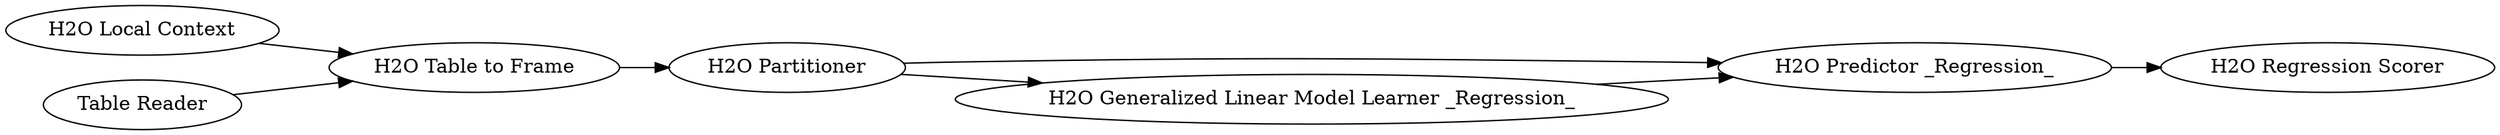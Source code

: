 digraph {
	5 -> 14
	10 -> 2
	12 -> 2
	5 -> 17
	17 -> 14
	14 -> 15
	2 -> 5
	5 [label="H2O Partitioner"]
	10 [label="H2O Local Context"]
	15 [label="H2O Regression Scorer"]
	14 [label="H2O Predictor _Regression_"]
	17 [label="H2O Generalized Linear Model Learner _Regression_"]
	2 [label="H2O Table to Frame"]
	12 [label="Table Reader"]
	rankdir=LR
}
